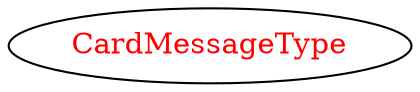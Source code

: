 digraph dependencyGraph {
 concentrate=true;
 ranksep="2.0";
 rankdir="LR"; 
 splines="ortho";
"CardMessageType" [fontcolor="red"];
}